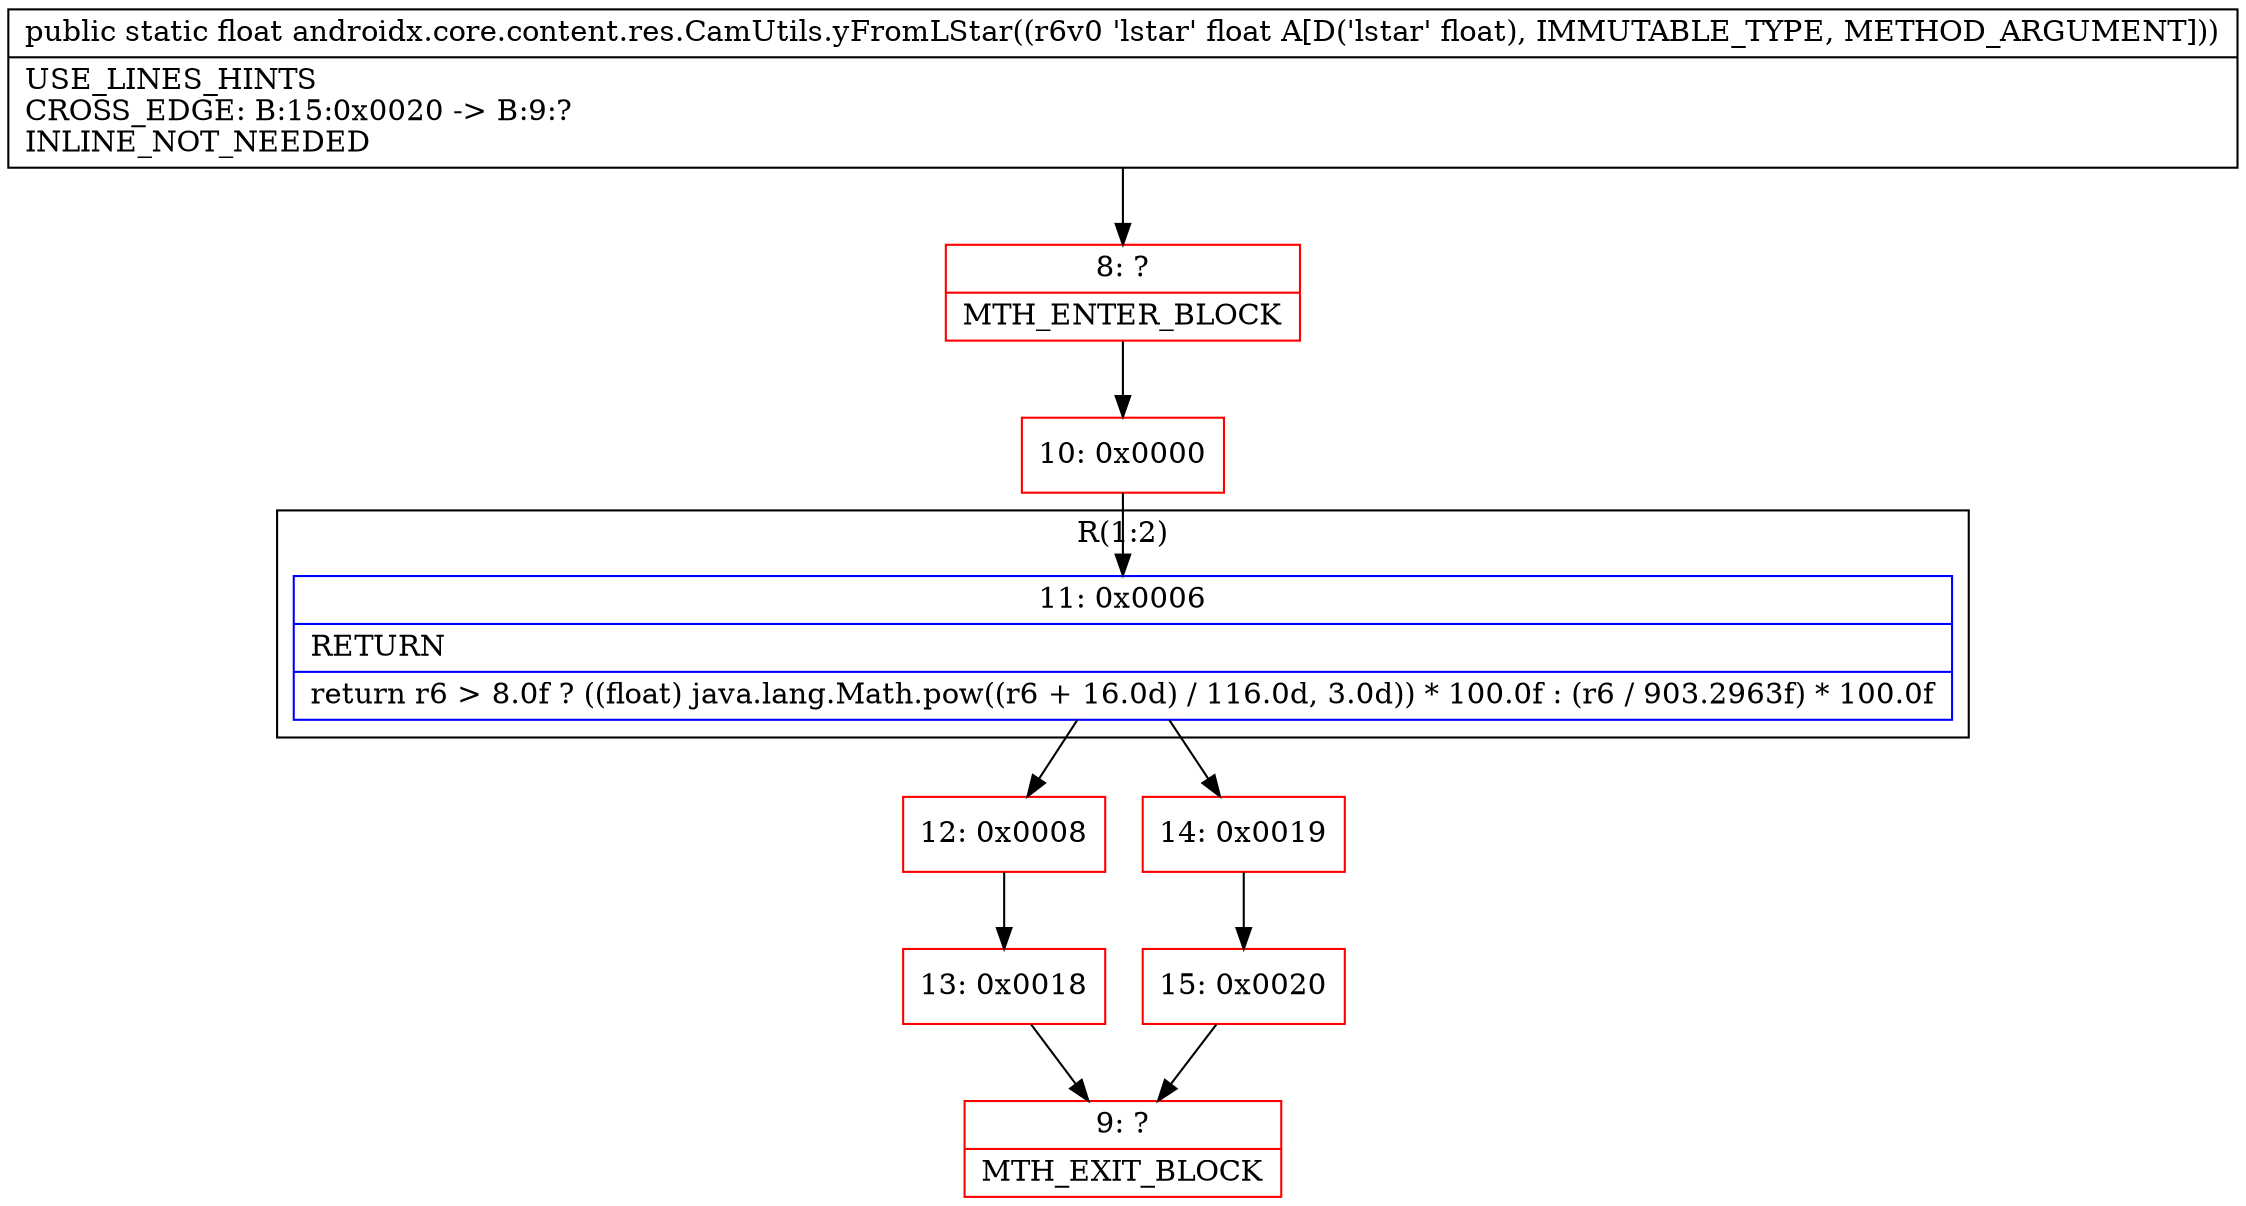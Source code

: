 digraph "CFG forandroidx.core.content.res.CamUtils.yFromLStar(F)F" {
subgraph cluster_Region_1338729096 {
label = "R(1:2)";
node [shape=record,color=blue];
Node_11 [shape=record,label="{11\:\ 0x0006|RETURN\l|return r6 \> 8.0f ? ((float) java.lang.Math.pow((r6 + 16.0d) \/ 116.0d, 3.0d)) * 100.0f : (r6 \/ 903.2963f) * 100.0f\l}"];
}
Node_8 [shape=record,color=red,label="{8\:\ ?|MTH_ENTER_BLOCK\l}"];
Node_10 [shape=record,color=red,label="{10\:\ 0x0000}"];
Node_12 [shape=record,color=red,label="{12\:\ 0x0008}"];
Node_13 [shape=record,color=red,label="{13\:\ 0x0018}"];
Node_9 [shape=record,color=red,label="{9\:\ ?|MTH_EXIT_BLOCK\l}"];
Node_14 [shape=record,color=red,label="{14\:\ 0x0019}"];
Node_15 [shape=record,color=red,label="{15\:\ 0x0020}"];
MethodNode[shape=record,label="{public static float androidx.core.content.res.CamUtils.yFromLStar((r6v0 'lstar' float A[D('lstar' float), IMMUTABLE_TYPE, METHOD_ARGUMENT]))  | USE_LINES_HINTS\lCROSS_EDGE: B:15:0x0020 \-\> B:9:?\lINLINE_NOT_NEEDED\l}"];
MethodNode -> Node_8;Node_11 -> Node_12;
Node_11 -> Node_14;
Node_8 -> Node_10;
Node_10 -> Node_11;
Node_12 -> Node_13;
Node_13 -> Node_9;
Node_14 -> Node_15;
Node_15 -> Node_9;
}

